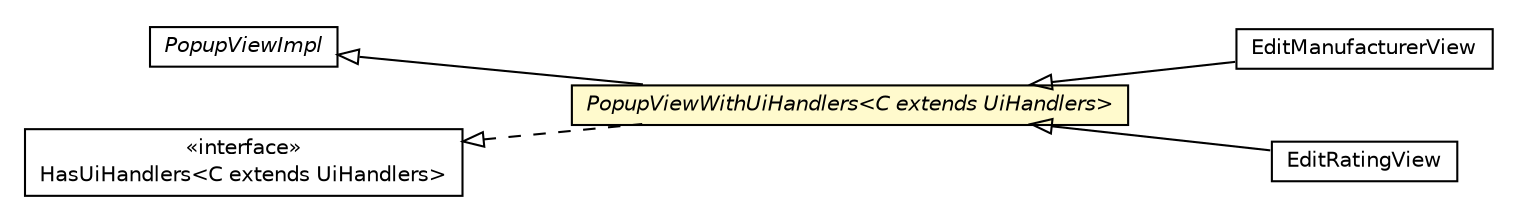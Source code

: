 #!/usr/local/bin/dot
#
# Class diagram 
# Generated by UMLGraph version R5_6-24-gf6e263 (http://www.umlgraph.org/)
#

digraph G {
	edge [fontname="Helvetica",fontsize=10,labelfontname="Helvetica",labelfontsize=10];
	node [fontname="Helvetica",fontsize=10,shape=plaintext];
	nodesep=0.25;
	ranksep=0.5;
	rankdir=LR;
	// com.gwtplatform.mvp.client.PopupViewWithUiHandlers<C extends com.gwtplatform.mvp.client.UiHandlers>
	c292082 [label=<<table title="com.gwtplatform.mvp.client.PopupViewWithUiHandlers" border="0" cellborder="1" cellspacing="0" cellpadding="2" port="p" bgcolor="lemonChiffon" href="./PopupViewWithUiHandlers.html">
		<tr><td><table border="0" cellspacing="0" cellpadding="1">
<tr><td align="center" balign="center"><font face="Helvetica-Oblique"> PopupViewWithUiHandlers&lt;C extends UiHandlers&gt; </font></td></tr>
		</table></td></tr>
		</table>>, URL="./PopupViewWithUiHandlers.html", fontname="Helvetica", fontcolor="black", fontsize=10.0];
	// com.gwtplatform.mvp.client.PopupViewImpl
	c292083 [label=<<table title="com.gwtplatform.mvp.client.PopupViewImpl" border="0" cellborder="1" cellspacing="0" cellpadding="2" port="p" href="./PopupViewImpl.html">
		<tr><td><table border="0" cellspacing="0" cellpadding="1">
<tr><td align="center" balign="center"><font face="Helvetica-Oblique"> PopupViewImpl </font></td></tr>
		</table></td></tr>
		</table>>, URL="./PopupViewImpl.html", fontname="Helvetica", fontcolor="black", fontsize=10.0];
	// com.gwtplatform.mvp.client.HasUiHandlers<C extends com.gwtplatform.mvp.client.UiHandlers>
	c292086 [label=<<table title="com.gwtplatform.mvp.client.HasUiHandlers" border="0" cellborder="1" cellspacing="0" cellpadding="2" port="p" href="./HasUiHandlers.html">
		<tr><td><table border="0" cellspacing="0" cellpadding="1">
<tr><td align="center" balign="center"> &#171;interface&#187; </td></tr>
<tr><td align="center" balign="center"> HasUiHandlers&lt;C extends UiHandlers&gt; </td></tr>
		</table></td></tr>
		</table>>, URL="./HasUiHandlers.html", fontname="Helvetica", fontcolor="black", fontsize=10.0];
	// com.gwtplatform.carstore.client.application.manufacturer.ui.EditManufacturerView
	c292391 [label=<<table title="com.gwtplatform.carstore.client.application.manufacturer.ui.EditManufacturerView" border="0" cellborder="1" cellspacing="0" cellpadding="2" port="p" href="../../carstore/client/application/manufacturer/ui/EditManufacturerView.html">
		<tr><td><table border="0" cellspacing="0" cellpadding="1">
<tr><td align="center" balign="center"> EditManufacturerView </td></tr>
		</table></td></tr>
		</table>>, URL="../../carstore/client/application/manufacturer/ui/EditManufacturerView.html", fontname="Helvetica", fontcolor="black", fontsize=10.0];
	// com.gwtplatform.carstore.client.application.rating.ui.EditRatingView
	c292413 [label=<<table title="com.gwtplatform.carstore.client.application.rating.ui.EditRatingView" border="0" cellborder="1" cellspacing="0" cellpadding="2" port="p" href="../../carstore/client/application/rating/ui/EditRatingView.html">
		<tr><td><table border="0" cellspacing="0" cellpadding="1">
<tr><td align="center" balign="center"> EditRatingView </td></tr>
		</table></td></tr>
		</table>>, URL="../../carstore/client/application/rating/ui/EditRatingView.html", fontname="Helvetica", fontcolor="black", fontsize=10.0];
	//com.gwtplatform.mvp.client.PopupViewWithUiHandlers<C extends com.gwtplatform.mvp.client.UiHandlers> extends com.gwtplatform.mvp.client.PopupViewImpl
	c292083:p -> c292082:p [dir=back,arrowtail=empty];
	//com.gwtplatform.mvp.client.PopupViewWithUiHandlers<C extends com.gwtplatform.mvp.client.UiHandlers> implements com.gwtplatform.mvp.client.HasUiHandlers<C extends com.gwtplatform.mvp.client.UiHandlers>
	c292086:p -> c292082:p [dir=back,arrowtail=empty,style=dashed];
	//com.gwtplatform.carstore.client.application.manufacturer.ui.EditManufacturerView extends com.gwtplatform.mvp.client.PopupViewWithUiHandlers<com.gwtplatform.carstore.client.application.manufacturer.ui.EditManufacturerUiHandlers>
	c292082:p -> c292391:p [dir=back,arrowtail=empty];
	//com.gwtplatform.carstore.client.application.rating.ui.EditRatingView extends com.gwtplatform.mvp.client.PopupViewWithUiHandlers<com.gwtplatform.carstore.client.application.rating.ui.EditRatingUiHandlers>
	c292082:p -> c292413:p [dir=back,arrowtail=empty];
}

